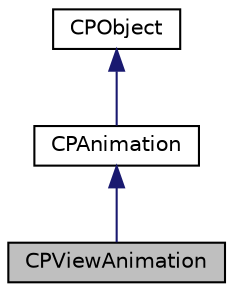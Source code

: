 digraph "CPViewAnimation"
{
  edge [fontname="Helvetica",fontsize="10",labelfontname="Helvetica",labelfontsize="10"];
  node [fontname="Helvetica",fontsize="10",shape=record];
  Node1 [label="CPViewAnimation",height=0.2,width=0.4,color="black", fillcolor="grey75", style="filled" fontcolor="black"];
  Node2 -> Node1 [dir="back",color="midnightblue",fontsize="10",style="solid",fontname="Helvetica"];
  Node2 [label="CPAnimation",height=0.2,width=0.4,color="black", fillcolor="white", style="filled",URL="$interface_c_p_animation.html"];
  Node3 -> Node2 [dir="back",color="midnightblue",fontsize="10",style="solid",fontname="Helvetica"];
  Node3 [label="CPObject",height=0.2,width=0.4,color="black", fillcolor="white", style="filled",URL="$class_c_p_object.html"];
}
